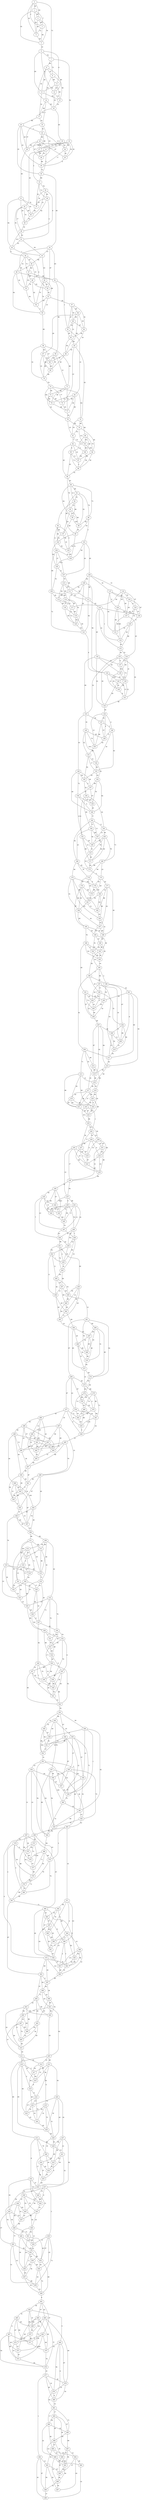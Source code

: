 graph {
  0 [label="0"];
  1 [label="1"];
  2 [label="2"];
  3 [label="3"];
  4 [label="4"];
  5 [label="5"];
  6 [label="6"];
  7 [label="7"];
  8 [label="8"];
  9 [label="9"];
  10 [label="10"];
  11 [label="11"];
  12 [label="12"];
  13 [label="13"];
  14 [label="14"];
  15 [label="15"];
  16 [label="16"];
  17 [label="17"];
  18 [label="18"];
  19 [label="19"];
  20 [label="20"];
  21 [label="21"];
  22 [label="22"];
  23 [label="23"];
  24 [label="24"];
  25 [label="25"];
  26 [label="26"];
  27 [label="27"];
  28 [label="28"];
  29 [label="29"];
  30 [label="30"];
  31 [label="31"];
  32 [label="32"];
  33 [label="33"];
  34 [label="34"];
  35 [label="35"];
  36 [label="36"];
  37 [label="37"];
  38 [label="38"];
  39 [label="39"];
  40 [label="40"];
  41 [label="41"];
  42 [label="42"];
  43 [label="43"];
  44 [label="44"];
  45 [label="45"];
  46 [label="46"];
  47 [label="47"];
  48 [label="48"];
  49 [label="49"];
  50 [label="50"];
  51 [label="51"];
  52 [label="52"];
  53 [label="53"];
  54 [label="54"];
  55 [label="55"];
  56 [label="56"];
  57 [label="57"];
  58 [label="58"];
  59 [label="59"];
  60 [label="60"];
  61 [label="61"];
  62 [label="62"];
  63 [label="63"];
  64 [label="64"];
  65 [label="65"];
  66 [label="66"];
  67 [label="67"];
  68 [label="68"];
  69 [label="69"];
  70 [label="70"];
  71 [label="71"];
  72 [label="72"];
  73 [label="73"];
  74 [label="74"];
  75 [label="75"];
  76 [label="76"];
  77 [label="77"];
  78 [label="78"];
  79 [label="79"];
  80 [label="80"];
  81 [label="81"];
  82 [label="82"];
  83 [label="83"];
  84 [label="84"];
  85 [label="85"];
  86 [label="86"];
  87 [label="87"];
  88 [label="88"];
  89 [label="89"];
  90 [label="90"];
  91 [label="91"];
  92 [label="92"];
  93 [label="93"];
  94 [label="94"];
  95 [label="95"];
  96 [label="96"];
  97 [label="97"];
  98 [label="98"];
  99 [label="99"];
  100 [label="100"];
  101 [label="101"];
  102 [label="102"];
  103 [label="103"];
  104 [label="104"];
  105 [label="105"];
  106 [label="106"];
  107 [label="107"];
  108 [label="108"];
  109 [label="109"];
  110 [label="110"];
  111 [label="111"];
  112 [label="112"];
  113 [label="113"];
  114 [label="114"];
  115 [label="115"];
  116 [label="116"];
  117 [label="117"];
  118 [label="118"];
  119 [label="119"];
  120 [label="120"];
  121 [label="121"];
  122 [label="122"];
  123 [label="123"];
  124 [label="124"];
  125 [label="125"];
  126 [label="126"];
  127 [label="127"];
  128 [label="128"];
  129 [label="129"];
  130 [label="130"];
  131 [label="131"];
  132 [label="132"];
  133 [label="133"];
  134 [label="134"];
  135 [label="135"];
  136 [label="136"];
  137 [label="137"];
  138 [label="138"];
  139 [label="139"];
  140 [label="140"];
  141 [label="141"];
  142 [label="142"];
  143 [label="143"];
  144 [label="144"];
  145 [label="145"];
  146 [label="146"];
  147 [label="147"];
  148 [label="148"];
  149 [label="149"];
  150 [label="150"];
  151 [label="151"];
  152 [label="152"];
  153 [label="153"];
  154 [label="154"];
  155 [label="155"];
  156 [label="156"];
  157 [label="157"];
  158 [label="158"];
  159 [label="159"];
  160 [label="160"];
  161 [label="161"];
  162 [label="162"];
  163 [label="163"];
  164 [label="164"];
  165 [label="165"];
  166 [label="166"];
  167 [label="167"];
  168 [label="168"];
  169 [label="169"];
  170 [label="170"];
  171 [label="171"];
  172 [label="172"];
  173 [label="173"];
  174 [label="174"];
  175 [label="175"];
  176 [label="176"];
  177 [label="177"];
  178 [label="178"];
  179 [label="179"];
  180 [label="180"];
  181 [label="181"];
  182 [label="182"];
  183 [label="183"];
  184 [label="184"];
  185 [label="185"];
  186 [label="186"];
  187 [label="187"];
  188 [label="188"];
  189 [label="189"];
  190 [label="190"];
  191 [label="191"];
  192 [label="192"];
  193 [label="193"];
  194 [label="194"];
  195 [label="195"];
  196 [label="196"];
  197 [label="197"];
  198 [label="198"];
  199 [label="199"];
  200 [label="200"];
  201 [label="201"];
  202 [label="202"];
  203 [label="203"];
  204 [label="204"];
  205 [label="205"];
  206 [label="206"];
  207 [label="207"];
  208 [label="208"];
  209 [label="209"];
  210 [label="210"];
  211 [label="211"];
  212 [label="212"];
  213 [label="213"];
  214 [label="214"];
  215 [label="215"];
  216 [label="216"];
  217 [label="217"];
  218 [label="218"];
  219 [label="219"];
  220 [label="220"];
  221 [label="221"];
  222 [label="222"];
  223 [label="223"];
  224 [label="224"];
  225 [label="225"];
  226 [label="226"];
  227 [label="227"];
  228 [label="228"];
  229 [label="229"];
  230 [label="230"];
  231 [label="231"];
  232 [label="232"];
  233 [label="233"];
  234 [label="234"];
  235 [label="235"];
  236 [label="236"];
  237 [label="237"];
  238 [label="238"];
  239 [label="239"];
  240 [label="240"];
  241 [label="241"];
  242 [label="242"];
  243 [label="243"];
  244 [label="244"];
  245 [label="245"];
  246 [label="246"];
  247 [label="247"];
  248 [label="248"];
  249 [label="249"];
  250 [label="250"];
  251 [label="251"];
  252 [label="252"];
  253 [label="253"];
  254 [label="254"];
  255 [label="255"];
  256 [label="256"];
  257 [label="257"];
  258 [label="258"];
  259 [label="259"];
  260 [label="260"];
  261 [label="261"];
  262 [label="262"];
  263 [label="263"];
  264 [label="264"];
  265 [label="265"];
  266 [label="266"];
  267 [label="267"];
  268 [label="268"];
  269 [label="269"];
  270 [label="270"];
  271 [label="271"];
  272 [label="272"];
  273 [label="273"];
  274 [label="274"];
  275 [label="275"];
  276 [label="276"];
  277 [label="277"];
  278 [label="278"];
  279 [label="279"];
  280 [label="280"];
  281 [label="281"];
  282 [label="282"];
  283 [label="283"];
  284 [label="284"];
  285 [label="285"];
  286 [label="286"];
  287 [label="287"];
  288 [label="288"];
  289 [label="289"];
  290 [label="290"];
  291 [label="291"];
  292 [label="292"];
  293 [label="293"];
  294 [label="294"];
  295 [label="295"];
  296 [label="296"];
  297 [label="297"];
  298 [label="298"];
  299 [label="299"];
  300 [label="300"];
  301 [label="301"];
  302 [label="302"];
  303 [label="303"];
  304 [label="304"];
  305 [label="305"];
  306 [label="306"];
  307 [label="307"];
  308 [label="308"];
  309 [label="309"];
  310 [label="310"];
  311 [label="311"];
  312 [label="312"];
  313 [label="313"];
  314 [label="314"];
  315 [label="315"];
  316 [label="316"];
  317 [label="317"];
  318 [label="318"];
  319 [label="319"];
  320 [label="320"];
  321 [label="321"];
  322 [label="322"];
  323 [label="323"];
  324 [label="324"];
  325 [label="325"];
  326 [label="326"];
  327 [label="327"];
  328 [label="328"];
  329 [label="329"];
  330 [label="330"];
  331 [label="331"];
  332 [label="332"];
  333 [label="333"];
  334 [label="334"];
  335 [label="335"];
  336 [label="336"];
  337 [label="337"];
  338 [label="338"];
  339 [label="339"];
  340 [label="340"];
  341 [label="341"];
  342 [label="342"];
  343 [label="343"];
  344 [label="344"];
  345 [label="345"];
  346 [label="346"];
  347 [label="347"];
  348 [label="348"];
  349 [label="349"];
  350 [label="350"];
  351 [label="351"];
  352 [label="352"];
  353 [label="353"];
  354 [label="354"];
  355 [label="355"];
  356 [label="356"];
  357 [label="357"];
  358 [label="358"];
  359 [label="359"];
  360 [label="360"];
  361 [label="361"];
  362 [label="362"];
  363 [label="363"];
  364 [label="364"];
  365 [label="365"];
  366 [label="366"];
  367 [label="367"];
  368 [label="368"];
  369 [label="369"];
  370 [label="370"];
  371 [label="371"];
  372 [label="372"];
  373 [label="373"];
  374 [label="374"];
  375 [label="375"];
  376 [label="376"];
  377 [label="377"];
  378 [label="378"];
  379 [label="379"];
  380 [label="380"];
  381 [label="381"];
  382 [label="382"];
  383 [label="383"];
  384 [label="384"];
  385 [label="385"];
  386 [label="386"];
  387 [label="387"];
  388 [label="388"];
  389 [label="389"];
  390 [label="390"];
  391 [label="391"];
  392 [label="392"];
  393 [label="393"];
  394 [label="394"];
  395 [label="395"];
  396 [label="396"];
  397 [label="397"];
  398 [label="398"];
  399 [label="399"];
  400 [label="400"];
  401 [label="401"];
  402 [label="402"];
  403 [label="403"];
  404 [label="404"];
  405 [label="405"];
  406 [label="406"];
  407 [label="407"];
  408 [label="408"];
  409 [label="409"];
  410 [label="410"];
  411 [label="411"];
  412 [label="412"];
  413 [label="413"];
  414 [label="414"];
  415 [label="415"];
  416 [label="416"];
  417 [label="417"];
  418 [label="418"];
  419 [label="419"];
  420 [label="420"];
  421 [label="421"];
  422 [label="422"];
  423 [label="423"];
  424 [label="424"];
  425 [label="425"];
  426 [label="426"];
  427 [label="427"];
  428 [label="428"];
  429 [label="429"];
  430 [label="430"];
  431 [label="431"];
  432 [label="432"];
  433 [label="433"];
  434 [label="434"];
  435 [label="435"];
  436 [label="436"];
  437 [label="437"];
  438 [label="438"];
  439 [label="439"];
  440 [label="440"];
  441 [label="441"];
  442 [label="442"];
  443 [label="443"];
  444 [label="444"];
  445 [label="445"];
  446 [label="446"];
  447 [label="447"];
  448 [label="448"];
  449 [label="449"];
  450 [label="450"];
  451 [label="451"];
  452 [label="452"];
  453 [label="453"];
  454 [label="454"];
  455 [label="455"];
  456 [label="456"];
  457 [label="457"];
  458 [label="458"];
  459 [label="459"];
  460 [label="460"];
  461 [label="461"];
  462 [label="462"];
  463 [label="463"];
  464 [label="464"];
  465 [label="465"];
  466 [label="466"];
  467 [label="467"];
  468 [label="468"];
  469 [label="469"];
  470 [label="470"];
  471 [label="471"];
  472 [label="472"];
  473 [label="473"];
  474 [label="474"];
  475 [label="475"];
  476 [label="476"];
  477 [label="477"];
  478 [label="478"];
  479 [label="479"];
  480 [label="480"];
  481 [label="481"];
  482 [label="482"];
  483 [label="483"];
  484 [label="484"];
  485 [label="485"];
  486 [label="486"];
  487 [label="487"];
  488 [label="488"];
  489 [label="489"];
  490 [label="490"];
  491 [label="491"];
  492 [label="492"];
  493 [label="493"];
  494 [label="494"];
  495 [label="495"];
  496 [label="496"];
  497 [label="497"];
  498 [label="498"];
  499 [label="499"];
  0 -- 2 [label="83"];
  0 -- 4 [label="61"];
  0 -- 7 [label="73"];
  0 -- 1 [label="20"];
  0 -- 3 [label="2"];
  1 -- 4 [label="28"];
  1 -- 5 [label="81"];
  1 -- 2 [label="48"];
  1 -- 3 [label="7"];
  2 -- 5 [label="79"];
  2 -- 3 [label="89"];
  2 -- 4 [label="48"];
  3 -- 5 [label="84"];
  3 -- 4 [label="14"];
  4 -- 5 [label="20"];
  5 -- 6 [label="19"];
  6 -- 11 [label="6"];
  6 -- 12 [label="4"];
  6 -- 7 [label="79"];
  6 -- 13 [label="85"];
  7 -- 10 [label="52"];
  7 -- 8 [label="80"];
  7 -- 9 [label="73"];
  8 -- 12 [label="85"];
  8 -- 9 [label="32"];
  8 -- 13 [label="28"];
  8 -- 14 [label="30"];
  9 -- 11 [label="89"];
  9 -- 14 [label="30"];
  9 -- 15 [label="50"];
  10 -- 24 [label="36"];
  10 -- 26 [label="99"];
  10 -- 25 [label="19"];
  10 -- 27 [label="32"];
  11 -- 15 [label="60"];
  11 -- 12 [label="18"];
  11 -- 13 [label="52"];
  12 -- 15 [label="13"];
  12 -- 16 [label="18"];
  13 -- 17 [label="32"];
  13 -- 15 [label="92"];
  14 -- 16 [label="81"];
  14 -- 19 [label="1"];
  14 -- 17 [label="99"];
  15 -- 16 [label="16"];
  16 -- 17 [label="22"];
  16 -- 18 [label="65"];
  17 -- 19 [label="81"];
  17 -- 20 [label="99"];
  18 -- 24 [label="33"];
  18 -- 25 [label="32"];
  18 -- 21 [label="29"];
  18 -- 27 [label="13"];
  19 -- 26 [label="57"];
  19 -- 28 [label="19"];
  19 -- 22 [label="61"];
  20 -- 26 [label="29"];
  20 -- 29 [label="25"];
  20 -- 22 [label="3"];
  20 -- 30 [label="35"];
  21 -- 33 [label="2"];
  21 -- 30 [label="5"];
  21 -- 32 [label="24"];
  21 -- 28 [label="61"];
  22 -- 27 [label="80"];
  22 -- 24 [label="13"];
  22 -- 23 [label="96"];
  23 -- 27 [label="96"];
  23 -- 28 [label="87"];
  23 -- 25 [label="87"];
  23 -- 26 [label="65"];
  24 -- 29 [label="17"];
  24 -- 25 [label="81"];
  25 -- 29 [label="8"];
  26 -- 31 [label="65"];
  27 -- 28 [label="59"];
  28 -- 29 [label="86"];
  29 -- 30 [label="74"];
  30 -- 33 [label="96"];
  30 -- 34 [label="65"];
  31 -- 39 [label="28"];
  31 -- 37 [label="76"];
  31 -- 38 [label="82"];
  31 -- 42 [label="94"];
  32 -- 38 [label="80"];
  32 -- 39 [label="75"];
  32 -- 40 [label="17"];
  32 -- 41 [label="91"];
  33 -- 37 [label="61"];
  33 -- 35 [label="78"];
  33 -- 36 [label="72"];
  34 -- 50 [label="87"];
  34 -- 43 [label="47"];
  34 -- 52 [label="65"];
  34 -- 53 [label="54"];
  35 -- 36 [label="62"];
  35 -- 37 [label="32"];
  35 -- 40 [label="9"];
  35 -- 38 [label="21"];
  36 -- 37 [label="67"];
  36 -- 39 [label="92"];
  36 -- 41 [label="2"];
  37 -- 38 [label="82"];
  38 -- 39 [label="76"];
  39 -- 40 [label="18"];
  40 -- 42 [label="20"];
  40 -- 41 [label="52"];
  41 -- 42 [label="53"];
  41 -- 43 [label="64"];
  42 -- 44 [label="9"];
  42 -- 43 [label="1"];
  43 -- 45 [label="83"];
  43 -- 46 [label="94"];
  44 -- 50 [label="4"];
  44 -- 49 [label="91"];
  44 -- 47 [label="73"];
  44 -- 46 [label="67"];
  45 -- 50 [label="61"];
  45 -- 55 [label="74"];
  45 -- 51 [label="86"];
  45 -- 54 [label="70"];
  46 -- 48 [label="15"];
  46 -- 47 [label="84"];
  46 -- 49 [label="6"];
  47 -- 52 [label="68"];
  47 -- 48 [label="69"];
  47 -- 53 [label="39"];
  48 -- 50 [label="93"];
  48 -- 53 [label="76"];
  48 -- 54 [label="42"];
  49 -- 55 [label="64"];
  49 -- 52 [label="99"];
  49 -- 53 [label="42"];
  50 -- 51 [label="81"];
  51 -- 55 [label="18"];
  51 -- 54 [label="97"];
  51 -- 57 [label="26"];
  52 -- 59 [label="98"];
  52 -- 61 [label="1"];
  53 -- 54 [label="96"];
  54 -- 55 [label="3"];
  55 -- 56 [label="68"];
  56 -- 67 [label="44"];
  56 -- 70 [label="32"];
  56 -- 71 [label="88"];
  56 -- 68 [label="27"];
  57 -- 58 [label="48"];
  57 -- 60 [label="79"];
  57 -- 61 [label="47"];
  57 -- 62 [label="91"];
  58 -- 67 [label="28"];
  58 -- 62 [label="39"];
  58 -- 60 [label="60"];
  58 -- 66 [label="84"];
  59 -- 70 [label="80"];
  59 -- 69 [label="55"];
  59 -- 71 [label="21"];
  59 -- 68 [label="49"];
  60 -- 62 [label="67"];
  60 -- 61 [label="35"];
  60 -- 63 [label="12"];
  61 -- 63 [label="85"];
  61 -- 64 [label="21"];
  62 -- 63 [label="26"];
  62 -- 65 [label="30"];
  63 -- 65 [label="88"];
  63 -- 66 [label="90"];
  64 -- 77 [label="46"];
  64 -- 78 [label="80"];
  64 -- 75 [label="80"];
  64 -- 76 [label="31"];
  65 -- 66 [label="50"];
  65 -- 74 [label="63"];
  65 -- 75 [label="57"];
  66 -- 69 [label="80"];
  66 -- 68 [label="67"];
  67 -- 70 [label="19"];
  67 -- 68 [label="22"];
  67 -- 69 [label="68"];
  68 -- 69 [label="46"];
  69 -- 70 [label="86"];
  70 -- 72 [label="79"];
  71 -- 76 [label="98"];
  71 -- 73 [label="56"];
  71 -- 77 [label="43"];
  72 -- 75 [label="77"];
  72 -- 76 [label="68"];
  72 -- 74 [label="64"];
  72 -- 73 [label="65"];
  73 -- 78 [label="32"];
  73 -- 76 [label="56"];
  73 -- 75 [label="60"];
  74 -- 81 [label="55"];
  74 -- 80 [label="86"];
  74 -- 79 [label="44"];
  75 -- 77 [label="30"];
  76 -- 77 [label="80"];
  77 -- 78 [label="30"];
  78 -- 81 [label="35"];
  78 -- 79 [label="26"];
  79 -- 83 [label="18"];
  79 -- 84 [label="64"];
  79 -- 81 [label="52"];
  80 -- 85 [label="14"];
  80 -- 83 [label="55"];
  80 -- 84 [label="75"];
  80 -- 86 [label="49"];
  81 -- 82 [label="7"];
  81 -- 83 [label="75"];
  82 -- 85 [label="9"];
  82 -- 87 [label="22"];
  82 -- 89 [label="29"];
  82 -- 86 [label="8"];
  83 -- 86 [label="95"];
  83 -- 84 [label="100"];
  84 -- 87 [label="58"];
  84 -- 88 [label="59"];
  85 -- 87 [label="13"];
  85 -- 89 [label="45"];
  85 -- 88 [label="73"];
  86 -- 87 [label="99"];
  86 -- 88 [label="56"];
  87 -- 88 [label="2"];
  88 -- 89 [label="74"];
  89 -- 90 [label="93"];
  89 -- 93 [label="70"];
  90 -- 92 [label="10"];
  90 -- 91 [label="80"];
  90 -- 95 [label="84"];
  90 -- 96 [label="73"];
  91 -- 92 [label="32"];
  91 -- 99 [label="89"];
  91 -- 98 [label="53"];
  91 -- 96 [label="74"];
  92 -- 95 [label="86"];
  92 -- 93 [label="15"];
  92 -- 94 [label="7"];
  93 -- 98 [label="66"];
  93 -- 95 [label="14"];
  93 -- 97 [label="24"];
  94 -- 97 [label="64"];
  94 -- 102 [label="84"];
  94 -- 100 [label="11"];
  94 -- 103 [label="3"];
  95 -- 97 [label="48"];
  95 -- 98 [label="100"];
  96 -- 101 [label="3"];
  96 -- 99 [label="65"];
  96 -- 98 [label="82"];
  97 -- 102 [label="61"];
  97 -- 103 [label="19"];
  98 -- 99 [label="35"];
  99 -- 104 [label="74"];
  99 -- 102 [label="36"];
  100 -- 104 [label="19"];
  100 -- 106 [label="98"];
  100 -- 105 [label="37"];
  100 -- 107 [label="3"];
  101 -- 103 [label="22"];
  101 -- 104 [label="80"];
  101 -- 108 [label="85"];
  101 -- 107 [label="93"];
  102 -- 103 [label="55"];
  102 -- 105 [label="64"];
  103 -- 104 [label="49"];
  104 -- 105 [label="70"];
  105 -- 107 [label="8"];
  105 -- 106 [label="70"];
  106 -- 114 [label="69"];
  106 -- 121 [label="72"];
  106 -- 112 [label="26"];
  107 -- 110 [label="75"];
  107 -- 111 [label="80"];
  108 -- 109 [label="84"];
  108 -- 116 [label="33"];
  108 -- 113 [label="96"];
  108 -- 115 [label="30"];
  109 -- 111 [label="52"];
  109 -- 118 [label="4"];
  109 -- 120 [label="26"];
  109 -- 122 [label="56"];
  110 -- 112 [label="92"];
  110 -- 113 [label="52"];
  110 -- 114 [label="80"];
  110 -- 111 [label="87"];
  111 -- 112 [label="69"];
  111 -- 113 [label="30"];
  112 -- 118 [label="85"];
  112 -- 117 [label="91"];
  113 -- 123 [label="22"];
  113 -- 121 [label="62"];
  114 -- 118 [label="77"];
  114 -- 117 [label="55"];
  114 -- 119 [label="78"];
  115 -- 127 [label="40"];
  115 -- 124 [label="53"];
  115 -- 131 [label="54"];
  115 -- 126 [label="8"];
  116 -- 125 [label="97"];
  116 -- 126 [label="54"];
  116 -- 117 [label="82"];
  116 -- 124 [label="78"];
  117 -- 119 [label="60"];
  117 -- 120 [label="72"];
  118 -- 119 [label="6"];
  118 -- 120 [label="60"];
  119 -- 120 [label="93"];
  119 -- 121 [label="60"];
  120 -- 121 [label="76"];
  121 -- 122 [label="9"];
  122 -- 140 [label="12"];
  122 -- 139 [label="63"];
  122 -- 136 [label="100"];
  123 -- 132 [label="1"];
  123 -- 133 [label="41"];
  123 -- 128 [label="54"];
  123 -- 130 [label="49"];
  124 -- 125 [label="8"];
  124 -- 127 [label="65"];
  124 -- 128 [label="87"];
  125 -- 128 [label="75"];
  125 -- 129 [label="34"];
  125 -- 127 [label="5"];
  126 -- 131 [label="90"];
  126 -- 132 [label="80"];
  126 -- 128 [label="46"];
  127 -- 134 [label="25"];
  127 -- 131 [label="69"];
  128 -- 129 [label="9"];
  129 -- 132 [label="40"];
  129 -- 133 [label="68"];
  129 -- 131 [label="16"];
  130 -- 137 [label="77"];
  130 -- 138 [label="50"];
  130 -- 143 [label="80"];
  130 -- 142 [label="81"];
  131 -- 132 [label="1"];
  132 -- 133 [label="83"];
  133 -- 134 [label="51"];
  133 -- 135 [label="39"];
  134 -- 137 [label="8"];
  134 -- 136 [label="21"];
  134 -- 138 [label="90"];
  135 -- 143 [label="32"];
  135 -- 141 [label="44"];
  135 -- 137 [label="9"];
  135 -- 142 [label="39"];
  136 -- 141 [label="13"];
  136 -- 142 [label="50"];
  136 -- 140 [label="81"];
  137 -- 139 [label="73"];
  137 -- 138 [label="38"];
  138 -- 140 [label="36"];
  138 -- 139 [label="15"];
  139 -- 141 [label="12"];
  139 -- 140 [label="29"];
  140 -- 141 [label="8"];
  141 -- 142 [label="48"];
  142 -- 144 [label="90"];
  143 -- 145 [label="61"];
  143 -- 146 [label="43"];
  143 -- 147 [label="54"];
  144 -- 148 [label="4"];
  144 -- 149 [label="4"];
  144 -- 150 [label="15"];
  144 -- 147 [label="81"];
  145 -- 150 [label="79"];
  145 -- 151 [label="32"];
  145 -- 152 [label="100"];
  145 -- 149 [label="85"];
  146 -- 158 [label="72"];
  146 -- 155 [label="58"];
  146 -- 157 [label="80"];
  146 -- 160 [label="49"];
  147 -- 150 [label="66"];
  147 -- 149 [label="57"];
  147 -- 148 [label="3"];
  148 -- 153 [label="93"];
  148 -- 152 [label="30"];
  148 -- 149 [label="71"];
  149 -- 150 [label="52"];
  150 -- 151 [label="49"];
  151 -- 153 [label="17"];
  151 -- 155 [label="62"];
  151 -- 152 [label="14"];
  152 -- 153 [label="94"];
  152 -- 154 [label="52"];
  153 -- 155 [label="43"];
  153 -- 154 [label="25"];
  154 -- 160 [label="64"];
  154 -- 159 [label="78"];
  154 -- 157 [label="98"];
  155 -- 157 [label="5"];
  155 -- 156 [label="52"];
  156 -- 163 [label="92"];
  156 -- 161 [label="9"];
  156 -- 159 [label="46"];
  156 -- 164 [label="69"];
  157 -- 158 [label="31"];
  157 -- 159 [label="67"];
  158 -- 161 [label="15"];
  158 -- 160 [label="6"];
  158 -- 159 [label="39"];
  159 -- 160 [label="45"];
  160 -- 162 [label="77"];
  161 -- 171 [label="89"];
  161 -- 169 [label="87"];
  161 -- 170 [label="14"];
  162 -- 163 [label="11"];
  162 -- 164 [label="71"];
  162 -- 168 [label="92"];
  162 -- 167 [label="13"];
  163 -- 166 [label="73"];
  163 -- 165 [label="40"];
  163 -- 167 [label="13"];
  164 -- 167 [label="88"];
  164 -- 169 [label="92"];
  164 -- 168 [label="23"];
  165 -- 166 [label="78"];
  165 -- 170 [label="59"];
  165 -- 169 [label="41"];
  165 -- 171 [label="46"];
  166 -- 174 [label="99"];
  166 -- 172 [label="68"];
  166 -- 173 [label="23"];
  167 -- 171 [label="64"];
  167 -- 169 [label="1"];
  168 -- 172 [label="45"];
  168 -- 175 [label="86"];
  168 -- 174 [label="76"];
  169 -- 170 [label="51"];
  170 -- 171 [label="93"];
  170 -- 172 [label="35"];
  171 -- 172 [label="65"];
  172 -- 173 [label="2"];
  173 -- 177 [label="22"];
  173 -- 179 [label="29"];
  173 -- 178 [label="94"];
  174 -- 178 [label="5"];
  174 -- 179 [label="45"];
  174 -- 176 [label="38"];
  175 -- 181 [label="68"];
  175 -- 184 [label="91"];
  175 -- 178 [label="92"];
  175 -- 183 [label="82"];
  176 -- 184 [label="43"];
  176 -- 179 [label="92"];
  176 -- 185 [label="97"];
  176 -- 182 [label="33"];
  177 -- 188 [label="46"];
  177 -- 187 [label="24"];
  177 -- 182 [label="86"];
  177 -- 180 [label="12"];
  178 -- 179 [label="88"];
  178 -- 180 [label="40"];
  179 -- 181 [label="48"];
  180 -- 183 [label="66"];
  180 -- 181 [label="50"];
  180 -- 182 [label="83"];
  181 -- 182 [label="14"];
  181 -- 184 [label="63"];
  182 -- 183 [label="78"];
  183 -- 187 [label="23"];
  183 -- 188 [label="31"];
  184 -- 185 [label="85"];
  184 -- 187 [label="93"];
  185 -- 189 [label="35"];
  185 -- 186 [label="76"];
  185 -- 188 [label="91"];
  186 -- 191 [label="85"];
  186 -- 192 [label="4"];
  186 -- 193 [label="52"];
  186 -- 194 [label="62"];
  187 -- 188 [label="84"];
  187 -- 189 [label="65"];
  188 -- 190 [label="43"];
  189 -- 193 [label="36"];
  189 -- 192 [label="51"];
  189 -- 190 [label="27"];
  190 -- 194 [label="22"];
  190 -- 192 [label="42"];
  190 -- 193 [label="90"];
  191 -- 204 [label="34"];
  191 -- 205 [label="74"];
  191 -- 203 [label="60"];
  191 -- 206 [label="57"];
  192 -- 194 [label="68"];
  192 -- 195 [label="24"];
  193 -- 196 [label="58"];
  193 -- 194 [label="56"];
  194 -- 195 [label="19"];
  195 -- 197 [label="64"];
  195 -- 196 [label="3"];
  195 -- 198 [label="2"];
  196 -- 200 [label="81"];
  196 -- 198 [label="23"];
  196 -- 199 [label="20"];
  197 -- 209 [label="18"];
  197 -- 204 [label="40"];
  197 -- 210 [label="55"];
  197 -- 199 [label="77"];
  198 -- 202 [label="67"];
  198 -- 201 [label="55"];
  198 -- 203 [label="52"];
  199 -- 202 [label="51"];
  199 -- 204 [label="52"];
  199 -- 205 [label="9"];
  200 -- 214 [label="68"];
  200 -- 211 [label="1"];
  200 -- 215 [label="53"];
  200 -- 213 [label="71"];
  201 -- 211 [label="69"];
  201 -- 209 [label="8"];
  201 -- 203 [label="59"];
  201 -- 212 [label="59"];
  202 -- 209 [label="86"];
  202 -- 210 [label="58"];
  202 -- 208 [label="9"];
  203 -- 206 [label="52"];
  203 -- 205 [label="63"];
  204 -- 206 [label="23"];
  204 -- 205 [label="16"];
  205 -- 206 [label="49"];
  206 -- 207 [label="69"];
  207 -- 208 [label="52"];
  207 -- 214 [label="87"];
  207 -- 215 [label="42"];
  207 -- 212 [label="84"];
  208 -- 211 [label="13"];
  208 -- 210 [label="54"];
  208 -- 209 [label="12"];
  209 -- 210 [label="15"];
  210 -- 211 [label="52"];
  211 -- 212 [label="42"];
  212 -- 216 [label="80"];
  212 -- 215 [label="84"];
  213 -- 216 [label="31"];
  213 -- 219 [label="38"];
  213 -- 222 [label="98"];
  213 -- 221 [label="86"];
  214 -- 217 [label="61"];
  214 -- 215 [label="60"];
  214 -- 218 [label="63"];
  215 -- 216 [label="98"];
  216 -- 218 [label="76"];
  216 -- 217 [label="38"];
  217 -- 220 [label="60"];
  217 -- 219 [label="24"];
  217 -- 221 [label="28"];
  218 -- 222 [label="20"];
  218 -- 221 [label="27"];
  218 -- 220 [label="38"];
  219 -- 223 [label="95"];
  219 -- 222 [label="40"];
  219 -- 221 [label="55"];
  220 -- 224 [label="38"];
  220 -- 223 [label="54"];
  220 -- 222 [label="4"];
  221 -- 224 [label="60"];
  222 -- 224 [label="46"];
  223 -- 226 [label="1"];
  223 -- 225 [label="39"];
  223 -- 224 [label="47"];
  224 -- 225 [label="98"];
  225 -- 228 [label="94"];
  225 -- 226 [label="76"];
  225 -- 227 [label="30"];
  226 -- 227 [label="77"];
  226 -- 229 [label="76"];
  226 -- 228 [label="41"];
  227 -- 233 [label="97"];
  227 -- 234 [label="4"];
  227 -- 235 [label="92"];
  228 -- 231 [label="18"];
  228 -- 232 [label="84"];
  228 -- 233 [label="81"];
  229 -- 230 [label="49"];
  229 -- 232 [label="8"];
  229 -- 233 [label="9"];
  229 -- 231 [label="25"];
  230 -- 236 [label="17"];
  230 -- 234 [label="23"];
  230 -- 237 [label="10"];
  230 -- 233 [label="92"];
  231 -- 236 [label="31"];
  231 -- 232 [label="24"];
  231 -- 235 [label="98"];
  232 -- 235 [label="16"];
  232 -- 234 [label="35"];
  233 -- 234 [label="97"];
  234 -- 235 [label="20"];
  235 -- 236 [label="98"];
  236 -- 238 [label="70"];
  236 -- 237 [label="94"];
  237 -- 242 [label="79"];
  237 -- 240 [label="9"];
  237 -- 241 [label="68"];
  238 -- 243 [label="43"];
  238 -- 242 [label="57"];
  238 -- 244 [label="66"];
  238 -- 239 [label="50"];
  239 -- 247 [label="23"];
  239 -- 248 [label="7"];
  239 -- 243 [label="31"];
  239 -- 242 [label="41"];
  240 -- 245 [label="90"];
  240 -- 243 [label="79"];
  240 -- 244 [label="89"];
  240 -- 246 [label="76"];
  241 -- 247 [label="13"];
  241 -- 244 [label="55"];
  241 -- 245 [label="8"];
  241 -- 246 [label="81"];
  242 -- 243 [label="97"];
  242 -- 244 [label="91"];
  243 -- 245 [label="29"];
  244 -- 245 [label="16"];
  245 -- 247 [label="74"];
  246 -- 249 [label="7"];
  246 -- 250 [label="56"];
  246 -- 248 [label="8"];
  247 -- 248 [label="83"];
  247 -- 249 [label="57"];
  248 -- 250 [label="22"];
  248 -- 251 [label="98"];
  249 -- 253 [label="80"];
  249 -- 250 [label="23"];
  249 -- 254 [label="33"];
  250 -- 252 [label="71"];
  250 -- 253 [label="19"];
  251 -- 252 [label="92"];
  251 -- 255 [label="80"];
  251 -- 253 [label="2"];
  251 -- 254 [label="74"];
  252 -- 258 [label="11"];
  252 -- 256 [label="11"];
  252 -- 253 [label="1"];
  253 -- 254 [label="21"];
  254 -- 257 [label="59"];
  254 -- 256 [label="60"];
  255 -- 263 [label="40"];
  255 -- 262 [label="46"];
  255 -- 259 [label="40"];
  255 -- 260 [label="41"];
  256 -- 258 [label="44"];
  256 -- 257 [label="30"];
  256 -- 259 [label="81"];
  257 -- 260 [label="69"];
  257 -- 258 [label="12"];
  257 -- 259 [label="20"];
  258 -- 263 [label="40"];
  258 -- 262 [label="29"];
  259 -- 260 [label="80"];
  259 -- 261 [label="12"];
  260 -- 263 [label="64"];
  260 -- 262 [label="38"];
  261 -- 272 [label="92"];
  261 -- 269 [label="78"];
  261 -- 266 [label="59"];
  261 -- 265 [label="97"];
  262 -- 264 [label="99"];
  262 -- 263 [label="71"];
  263 -- 264 [label="16"];
  264 -- 267 [label="67"];
  264 -- 268 [label="28"];
  264 -- 271 [label="65"];
  265 -- 278 [label="97"];
  265 -- 273 [label="40"];
  265 -- 276 [label="43"];
  265 -- 277 [label="87"];
  266 -- 269 [label="35"];
  266 -- 270 [label="51"];
  266 -- 272 [label="85"];
  266 -- 267 [label="48"];
  267 -- 268 [label="44"];
  267 -- 269 [label="95"];
  267 -- 270 [label="40"];
  268 -- 270 [label="54"];
  268 -- 269 [label="86"];
  268 -- 271 [label="15"];
  269 -- 270 [label="94"];
  270 -- 271 [label="82"];
  271 -- 273 [label="14"];
  271 -- 272 [label="39"];
  272 -- 274 [label="90"];
  272 -- 273 [label="85"];
  273 -- 275 [label="86"];
  273 -- 274 [label="90"];
  274 -- 278 [label="89"];
  274 -- 279 [label="4"];
  274 -- 276 [label="13"];
  275 -- 280 [label="74"];
  275 -- 278 [label="40"];
  275 -- 279 [label="90"];
  275 -- 281 [label="71"];
  276 -- 283 [label="54"];
  276 -- 281 [label="30"];
  276 -- 282 [label="79"];
  277 -- 282 [label="71"];
  277 -- 286 [label="43"];
  277 -- 287 [label="35"];
  277 -- 284 [label="5"];
  278 -- 279 [label="35"];
  278 -- 280 [label="53"];
  279 -- 282 [label="40"];
  279 -- 281 [label="90"];
  280 -- 282 [label="23"];
  280 -- 283 [label="86"];
  280 -- 284 [label="81"];
  281 -- 284 [label="42"];
  281 -- 283 [label="11"];
  282 -- 283 [label="34"];
  283 -- 284 [label="5"];
  284 -- 285 [label="21"];
  285 -- 296 [label="92"];
  285 -- 292 [label="71"];
  285 -- 298 [label="79"];
  285 -- 297 [label="68"];
  286 -- 288 [label="95"];
  286 -- 290 [label="12"];
  286 -- 292 [label="23"];
  286 -- 291 [label="25"];
  287 -- 290 [label="5"];
  287 -- 294 [label="69"];
  287 -- 298 [label="10"];
  287 -- 293 [label="99"];
  288 -- 296 [label="16"];
  288 -- 289 [label="26"];
  288 -- 294 [label="59"];
  288 -- 291 [label="57"];
  289 -- 300 [label="40"];
  289 -- 299 [label="36"];
  289 -- 293 [label="56"];
  289 -- 296 [label="31"];
  290 -- 293 [label="56"];
  290 -- 295 [label="28"];
  290 -- 292 [label="16"];
  291 -- 296 [label="27"];
  291 -- 294 [label="21"];
  291 -- 292 [label="80"];
  292 -- 295 [label="52"];
  293 -- 294 [label="88"];
  293 -- 295 [label="7"];
  294 -- 295 [label="15"];
  295 -- 297 [label="58"];
  296 -- 297 [label="39"];
  297 -- 300 [label="88"];
  297 -- 301 [label="87"];
  298 -- 301 [label="48"];
  298 -- 305 [label="97"];
  298 -- 304 [label="40"];
  299 -- 304 [label="100"];
  299 -- 302 [label="42"];
  299 -- 303 [label="15"];
  299 -- 305 [label="65"];
  300 -- 302 [label="95"];
  300 -- 301 [label="28"];
  300 -- 303 [label="90"];
  301 -- 302 [label="5"];
  301 -- 303 [label="24"];
  302 -- 307 [label="67"];
  302 -- 303 [label="56"];
  303 -- 305 [label="4"];
  304 -- 306 [label="28"];
  304 -- 308 [label="46"];
  304 -- 307 [label="79"];
  305 -- 306 [label="33"];
  305 -- 307 [label="33"];
  306 -- 307 [label="62"];
  306 -- 308 [label="65"];
  306 -- 310 [label="79"];
  307 -- 308 [label="18"];
  308 -- 311 [label="98"];
  308 -- 309 [label="66"];
  309 -- 314 [label="36"];
  309 -- 313 [label="60"];
  309 -- 315 [label="48"];
  309 -- 312 [label="36"];
  310 -- 322 [label="36"];
  310 -- 315 [label="81"];
  310 -- 319 [label="89"];
  310 -- 323 [label="33"];
  311 -- 317 [label="89"];
  311 -- 313 [label="96"];
  311 -- 315 [label="45"];
  311 -- 318 [label="89"];
  312 -- 322 [label="78"];
  312 -- 317 [label="47"];
  312 -- 319 [label="71"];
  312 -- 321 [label="1"];
  313 -- 317 [label="5"];
  313 -- 315 [label="96"];
  313 -- 316 [label="61"];
  314 -- 325 [label="47"];
  314 -- 330 [label="76"];
  314 -- 331 [label="70"];
  314 -- 327 [label="73"];
  315 -- 316 [label="71"];
  316 -- 324 [label="91"];
  316 -- 323 [label="57"];
  316 -- 326 [label="36"];
  317 -- 319 [label="46"];
  317 -- 318 [label="4"];
  318 -- 321 [label="15"];
  318 -- 320 [label="71"];
  318 -- 319 [label="47"];
  319 -- 320 [label="24"];
  320 -- 324 [label="17"];
  320 -- 325 [label="65"];
  320 -- 322 [label="10"];
  321 -- 324 [label="10"];
  321 -- 322 [label="41"];
  321 -- 323 [label="83"];
  322 -- 323 [label="74"];
  323 -- 325 [label="19"];
  324 -- 326 [label="28"];
  324 -- 327 [label="32"];
  325 -- 326 [label="20"];
  325 -- 328 [label="89"];
  326 -- 328 [label="58"];
  326 -- 327 [label="8"];
  327 -- 329 [label="82"];
  327 -- 330 [label="54"];
  328 -- 334 [label="86"];
  328 -- 332 [label="71"];
  328 -- 331 [label="3"];
  329 -- 340 [label="7"];
  329 -- 337 [label="41"];
  329 -- 338 [label="14"];
  329 -- 339 [label="70"];
  330 -- 333 [label="49"];
  330 -- 331 [label="38"];
  330 -- 332 [label="78"];
  331 -- 334 [label="45"];
  331 -- 333 [label="78"];
  332 -- 333 [label="55"];
  332 -- 338 [label="79"];
  332 -- 335 [label="6"];
  333 -- 336 [label="17"];
  333 -- 334 [label="28"];
  334 -- 336 [label="20"];
  334 -- 335 [label="8"];
  335 -- 339 [label="50"];
  335 -- 341 [label="44"];
  335 -- 340 [label="25"];
  336 -- 339 [label="84"];
  336 -- 337 [label="88"];
  336 -- 342 [label="52"];
  337 -- 339 [label="81"];
  337 -- 342 [label="95"];
  337 -- 341 [label="25"];
  338 -- 342 [label="96"];
  338 -- 340 [label="82"];
  338 -- 341 [label="40"];
  339 -- 340 [label="65"];
  340 -- 341 [label="70"];
  341 -- 342 [label="51"];
  342 -- 343 [label="54"];
  343 -- 348 [label="90"];
  343 -- 344 [label="90"];
  343 -- 346 [label="47"];
  343 -- 349 [label="32"];
  344 -- 345 [label="25"];
  344 -- 349 [label="70"];
  344 -- 347 [label="78"];
  344 -- 350 [label="80"];
  345 -- 359 [label="57"];
  345 -- 351 [label="90"];
  345 -- 358 [label="71"];
  345 -- 355 [label="37"];
  346 -- 358 [label="21"];
  346 -- 352 [label="55"];
  346 -- 351 [label="33"];
  346 -- 357 [label="97"];
  347 -- 364 [label="88"];
  347 -- 363 [label="54"];
  347 -- 356 [label="56"];
  347 -- 362 [label="49"];
  348 -- 350 [label="6"];
  348 -- 361 [label="62"];
  348 -- 358 [label="1"];
  348 -- 359 [label="21"];
  349 -- 350 [label="57"];
  349 -- 351 [label="62"];
  349 -- 352 [label="86"];
  350 -- 352 [label="68"];
  350 -- 351 [label="81"];
  351 -- 352 [label="37"];
  352 -- 353 [label="31"];
  353 -- 364 [label="54"];
  353 -- 354 [label="23"];
  353 -- 357 [label="28"];
  353 -- 365 [label="40"];
  354 -- 363 [label="82"];
  354 -- 367 [label="31"];
  354 -- 369 [label="10"];
  354 -- 356 [label="45"];
  355 -- 356 [label="3"];
  355 -- 357 [label="34"];
  355 -- 362 [label="75"];
  355 -- 359 [label="85"];
  356 -- 360 [label="100"];
  356 -- 357 [label="23"];
  357 -- 358 [label="94"];
  358 -- 360 [label="70"];
  359 -- 361 [label="53"];
  359 -- 360 [label="77"];
  360 -- 364 [label="51"];
  360 -- 361 [label="42"];
  361 -- 363 [label="69"];
  361 -- 362 [label="47"];
  362 -- 363 [label="57"];
  362 -- 365 [label="43"];
  363 -- 364 [label="59"];
  364 -- 366 [label="96"];
  365 -- 374 [label="3"];
  365 -- 369 [label="79"];
  365 -- 371 [label="16"];
  366 -- 374 [label="46"];
  366 -- 378 [label="83"];
  366 -- 377 [label="71"];
  366 -- 376 [label="31"];
  367 -- 368 [label="25"];
  367 -- 370 [label="55"];
  367 -- 375 [label="30"];
  367 -- 376 [label="59"];
  368 -- 385 [label="41"];
  368 -- 391 [label="44"];
  368 -- 392 [label="26"];
  368 -- 393 [label="9"];
  369 -- 374 [label="63"];
  369 -- 373 [label="44"];
  369 -- 372 [label="4"];
  370 -- 375 [label="6"];
  370 -- 380 [label="2"];
  370 -- 378 [label="39"];
  370 -- 381 [label="2"];
  371 -- 386 [label="63"];
  371 -- 389 [label="4"];
  371 -- 382 [label="96"];
  371 -- 390 [label="4"];
  372 -- 394 [label="30"];
  372 -- 396 [label="24"];
  372 -- 383 [label="89"];
  372 -- 397 [label="63"];
  373 -- 375 [label="93"];
  373 -- 377 [label="50"];
  373 -- 376 [label="73"];
  373 -- 379 [label="86"];
  374 -- 380 [label="74"];
  374 -- 379 [label="79"];
  375 -- 377 [label="84"];
  375 -- 376 [label="49"];
  376 -- 377 [label="57"];
  377 -- 378 [label="65"];
  378 -- 379 [label="88"];
  378 -- 380 [label="73"];
  379 -- 380 [label="76"];
  379 -- 381 [label="88"];
  380 -- 381 [label="45"];
  381 -- 382 [label="71"];
  381 -- 383 [label="87"];
  382 -- 384 [label="66"];
  382 -- 385 [label="91"];
  382 -- 387 [label="79"];
  383 -- 398 [label="64"];
  383 -- 397 [label="4"];
  383 -- 400 [label="57"];
  384 -- 393 [label="82"];
  384 -- 390 [label="5"];
  384 -- 388 [label="41"];
  384 -- 392 [label="15"];
  385 -- 386 [label="8"];
  385 -- 389 [label="37"];
  385 -- 387 [label="57"];
  386 -- 391 [label="6"];
  386 -- 394 [label="3"];
  386 -- 395 [label="2"];
  387 -- 389 [label="66"];
  387 -- 390 [label="93"];
  387 -- 392 [label="24"];
  388 -- 396 [label="10"];
  388 -- 395 [label="18"];
  388 -- 393 [label="82"];
  388 -- 394 [label="98"];
  389 -- 391 [label="81"];
  389 -- 390 [label="59"];
  390 -- 391 [label="15"];
  391 -- 392 [label="43"];
  392 -- 395 [label="47"];
  393 -- 395 [label="42"];
  393 -- 394 [label="82"];
  394 -- 396 [label="51"];
  395 -- 396 [label="60"];
  396 -- 397 [label="80"];
  397 -- 399 [label="39"];
  397 -- 398 [label="82"];
  398 -- 401 [label="20"];
  398 -- 400 [label="71"];
  398 -- 399 [label="24"];
  399 -- 404 [label="73"];
  399 -- 402 [label="25"];
  399 -- 401 [label="95"];
  400 -- 403 [label="43"];
  400 -- 402 [label="85"];
  400 -- 404 [label="69"];
  401 -- 405 [label="82"];
  401 -- 406 [label="77"];
  401 -- 404 [label="58"];
  402 -- 410 [label="85"];
  402 -- 409 [label="44"];
  402 -- 408 [label="50"];
  403 -- 410 [label="24"];
  403 -- 404 [label="96"];
  403 -- 406 [label="96"];
  403 -- 408 [label="96"];
  404 -- 405 [label="65"];
  405 -- 413 [label="89"];
  405 -- 412 [label="69"];
  405 -- 414 [label="23"];
  406 -- 409 [label="8"];
  406 -- 407 [label="34"];
  406 -- 408 [label="88"];
  407 -- 410 [label="44"];
  407 -- 409 [label="74"];
  407 -- 408 [label="95"];
  407 -- 411 [label="37"];
  408 -- 409 [label="23"];
  409 -- 410 [label="40"];
  410 -- 411 [label="30"];
  411 -- 416 [label="13"];
  411 -- 418 [label="67"];
  411 -- 414 [label="81"];
  412 -- 418 [label="98"];
  412 -- 417 [label="97"];
  412 -- 420 [label="50"];
  412 -- 421 [label="38"];
  413 -- 430 [label="17"];
  413 -- 428 [label="79"];
  413 -- 429 [label="82"];
  413 -- 432 [label="8"];
  414 -- 418 [label="15"];
  414 -- 415 [label="6"];
  414 -- 417 [label="62"];
  415 -- 426 [label="51"];
  415 -- 424 [label="16"];
  415 -- 425 [label="75"];
  415 -- 423 [label="94"];
  416 -- 419 [label="5"];
  416 -- 425 [label="95"];
  416 -- 417 [label="2"];
  416 -- 423 [label="64"];
  417 -- 419 [label="46"];
  417 -- 418 [label="95"];
  418 -- 419 [label="6"];
  419 -- 422 [label="46"];
  419 -- 421 [label="8"];
  420 -- 422 [label="79"];
  420 -- 426 [label="45"];
  420 -- 427 [label="91"];
  420 -- 425 [label="30"];
  421 -- 422 [label="37"];
  421 -- 423 [label="97"];
  421 -- 424 [label="79"];
  422 -- 423 [label="20"];
  422 -- 424 [label="93"];
  423 -- 424 [label="25"];
  424 -- 425 [label="95"];
  425 -- 426 [label="92"];
  426 -- 429 [label="81"];
  426 -- 428 [label="18"];
  427 -- 431 [label="21"];
  427 -- 429 [label="88"];
  427 -- 433 [label="28"];
  427 -- 437 [label="92"];
  428 -- 435 [label="17"];
  428 -- 433 [label="39"];
  428 -- 434 [label="39"];
  429 -- 430 [label="65"];
  429 -- 431 [label="14"];
  430 -- 434 [label="42"];
  430 -- 436 [label="51"];
  430 -- 435 [label="57"];
  431 -- 436 [label="32"];
  431 -- 434 [label="56"];
  431 -- 433 [label="45"];
  432 -- 441 [label="93"];
  432 -- 436 [label="37"];
  432 -- 442 [label="47"];
  432 -- 440 [label="52"];
  433 -- 434 [label="87"];
  433 -- 435 [label="9"];
  434 -- 435 [label="25"];
  435 -- 436 [label="65"];
  436 -- 438 [label="14"];
  437 -- 439 [label="3"];
  437 -- 441 [label="58"];
  437 -- 440 [label="32"];
  437 -- 442 [label="8"];
  438 -- 442 [label="27"];
  438 -- 443 [label="55"];
  438 -- 444 [label="47"];
  438 -- 445 [label="53"];
  439 -- 458 [label="25"];
  439 -- 454 [label="57"];
  439 -- 452 [label="37"];
  439 -- 459 [label="73"];
  440 -- 445 [label="69"];
  440 -- 443 [label="31"];
  440 -- 442 [label="88"];
  441 -- 448 [label="56"];
  441 -- 447 [label="53"];
  441 -- 450 [label="37"];
  442 -- 443 [label="43"];
  443 -- 447 [label="66"];
  443 -- 446 [label="20"];
  444 -- 449 [label="54"];
  444 -- 448 [label="65"];
  444 -- 445 [label="64"];
  444 -- 447 [label="61"];
  445 -- 447 [label="41"];
  445 -- 446 [label="62"];
  446 -- 451 [label="93"];
  446 -- 452 [label="13"];
  446 -- 449 [label="91"];
  447 -- 448 [label="66"];
  448 -- 451 [label="73"];
  448 -- 450 [label="77"];
  449 -- 452 [label="25"];
  449 -- 455 [label="65"];
  449 -- 456 [label="39"];
  450 -- 453 [label="59"];
  450 -- 457 [label="43"];
  450 -- 459 [label="51"];
  451 -- 456 [label="24"];
  451 -- 452 [label="46"];
  451 -- 454 [label="83"];
  452 -- 453 [label="22"];
  453 -- 454 [label="25"];
  453 -- 456 [label="3"];
  453 -- 455 [label="35"];
  454 -- 460 [label="69"];
  454 -- 458 [label="44"];
  455 -- 456 [label="30"];
  455 -- 458 [label="48"];
  455 -- 457 [label="94"];
  456 -- 457 [label="63"];
  457 -- 460 [label="46"];
  457 -- 459 [label="89"];
  458 -- 460 [label="72"];
  458 -- 459 [label="30"];
  459 -- 460 [label="22"];
  460 -- 461 [label="8"];
  461 -- 468 [label="67"];
  461 -- 466 [label="63"];
  461 -- 462 [label="38"];
  461 -- 463 [label="37"];
  462 -- 470 [label="65"];
  462 -- 464 [label="5"];
  462 -- 469 [label="10"];
  462 -- 465 [label="41"];
  463 -- 474 [label="60"];
  463 -- 471 [label="26"];
  463 -- 472 [label="4"];
  463 -- 475 [label="96"];
  464 -- 480 [label="6"];
  464 -- 475 [label="41"];
  464 -- 478 [label="87"];
  464 -- 479 [label="92"];
  465 -- 467 [label="6"];
  465 -- 469 [label="60"];
  465 -- 471 [label="80"];
  465 -- 472 [label="67"];
  466 -- 476 [label="77"];
  466 -- 469 [label="70"];
  466 -- 478 [label="49"];
  466 -- 473 [label="72"];
  467 -- 473 [label="48"];
  467 -- 471 [label="75"];
  467 -- 474 [label="96"];
  467 -- 476 [label="54"];
  468 -- 470 [label="64"];
  468 -- 473 [label="48"];
  468 -- 475 [label="96"];
  468 -- 469 [label="90"];
  469 -- 470 [label="55"];
  470 -- 471 [label="86"];
  470 -- 472 [label="47"];
  471 -- 475 [label="32"];
  472 -- 473 [label="27"];
  472 -- 474 [label="19"];
  473 -- 474 [label="97"];
  474 -- 476 [label="62"];
  475 -- 476 [label="78"];
  476 -- 477 [label="35"];
  477 -- 478 [label="35"];
  477 -- 480 [label="85"];
  477 -- 479 [label="81"];
  477 -- 482 [label="1"];
  478 -- 479 [label="70"];
  478 -- 480 [label="35"];
  479 -- 480 [label="9"];
  479 -- 481 [label="62"];
  480 -- 481 [label="14"];
  481 -- 485 [label="73"];
  481 -- 483 [label="17"];
  481 -- 484 [label="17"];
  482 -- 499 [label="30"];
  482 -- 498 [label="97"];
  482 -- 491 [label="13"];
  483 -- 485 [label="87"];
  483 -- 487 [label="39"];
  483 -- 486 [label="46"];
  483 -- 484 [label="96"];
  484 -- 485 [label="16"];
  484 -- 489 [label="22"];
  484 -- 488 [label="46"];
  485 -- 487 [label="89"];
  485 -- 486 [label="59"];
  486 -- 489 [label="43"];
  486 -- 488 [label="31"];
  486 -- 490 [label="39"];
  487 -- 493 [label="59"];
  487 -- 492 [label="12"];
  487 -- 490 [label="33"];
  488 -- 490 [label="32"];
  488 -- 492 [label="93"];
  488 -- 491 [label="39"];
  489 -- 493 [label="38"];
  489 -- 496 [label="74"];
  489 -- 494 [label="30"];
  490 -- 495 [label="67"];
  490 -- 493 [label="64"];
  491 -- 497 [label="40"];
  491 -- 498 [label="56"];
  491 -- 495 [label="97"];
  492 -- 495 [label="47"];
  492 -- 497 [label="83"];
  492 -- 494 [label="30"];
  493 -- 496 [label="26"];
  493 -- 495 [label="95"];
  494 -- 499 [label="41"];
  495 -- 496 [label="84"];
  496 -- 497 [label="81"];
  496 -- 498 [label="41"];
  498 -- 499 [label="37"];
}
